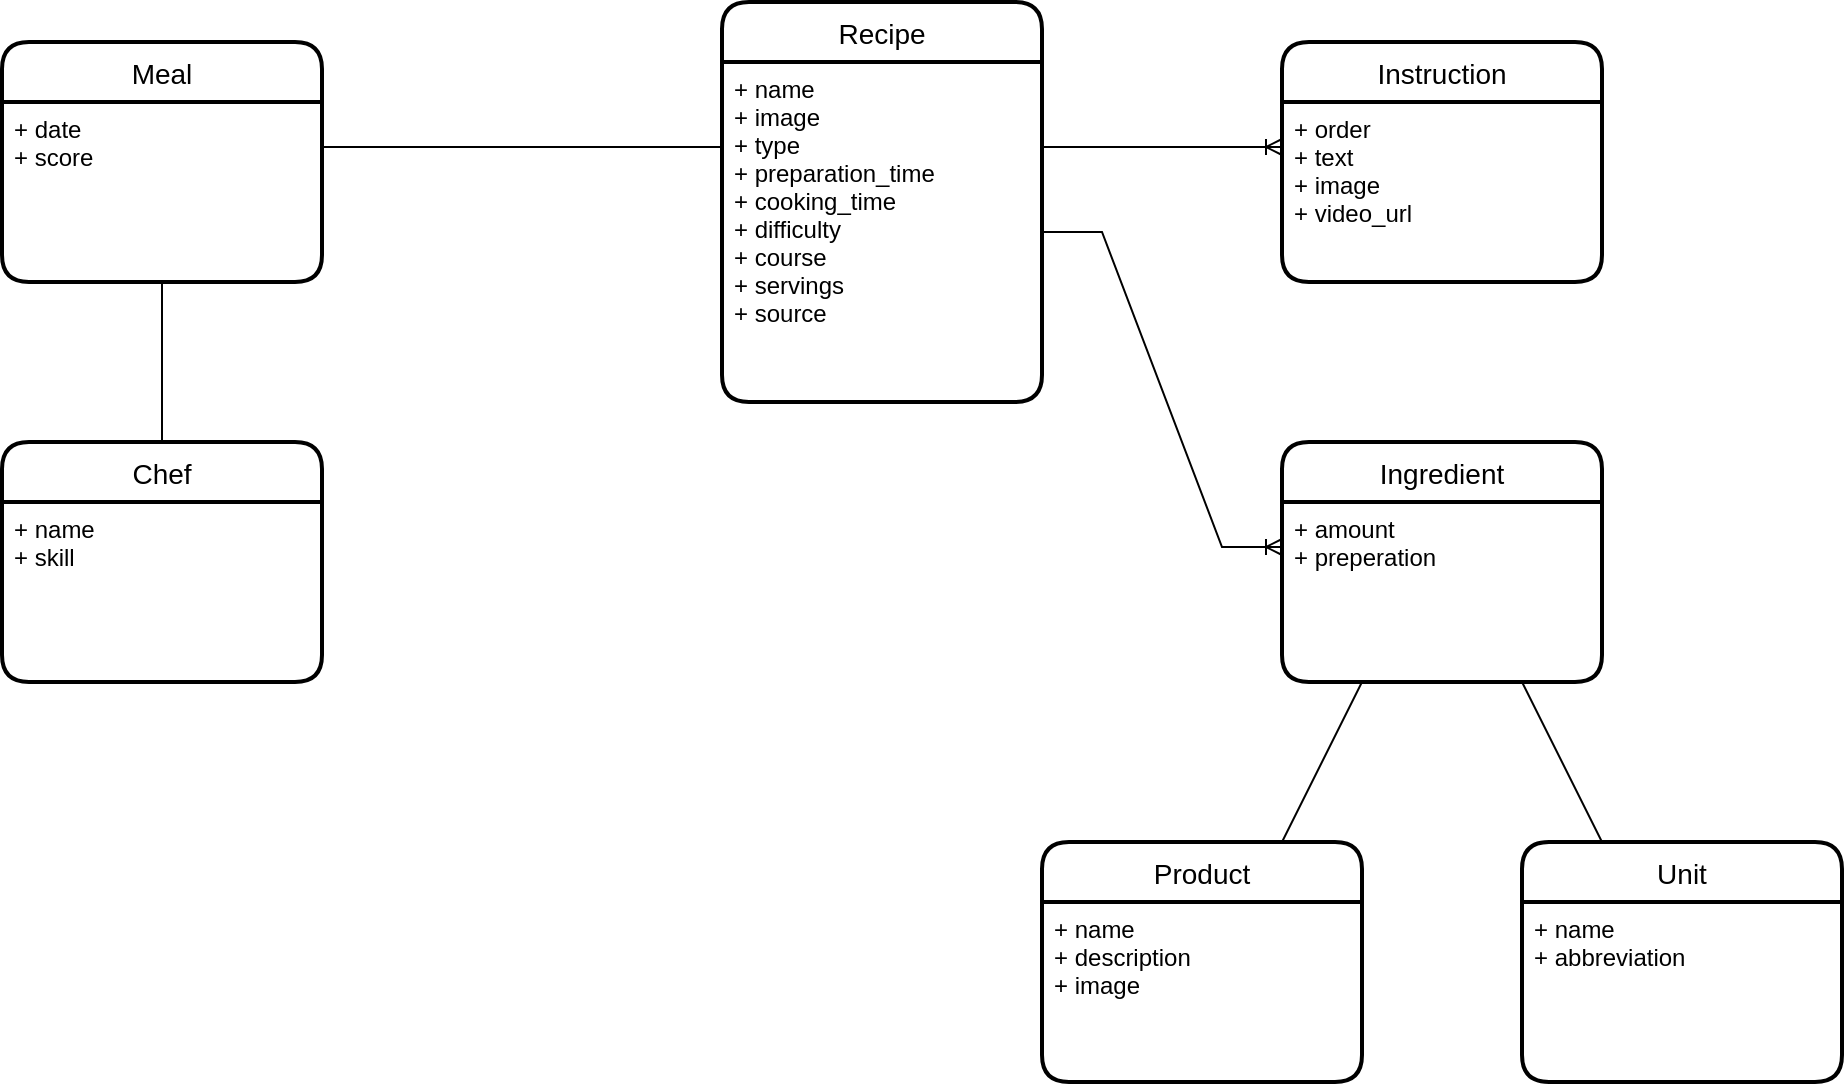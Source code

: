 <mxfile version="20.2.3" type="device"><diagram id="kRnuofMhm6sUTLx8XmTa" name="Page-1"><mxGraphModel dx="1003" dy="1016" grid="1" gridSize="10" guides="1" tooltips="1" connect="1" arrows="1" fold="1" page="1" pageScale="1" pageWidth="850" pageHeight="1100" math="0" shadow="0"><root><mxCell id="0"/><mxCell id="1" parent="0"/><mxCell id="Bs605all-NJuftFSXaeX-1" value="Recipe" style="swimlane;childLayout=stackLayout;horizontal=1;startSize=30;horizontalStack=0;rounded=1;fontSize=14;fontStyle=0;strokeWidth=2;resizeParent=0;resizeLast=1;shadow=0;dashed=0;align=center;" parent="1" vertex="1"><mxGeometry x="440" y="140" width="160" height="200" as="geometry"/></mxCell><mxCell id="Bs605all-NJuftFSXaeX-2" value="+ name&#10;+ image&#10;+ type&#10;+ preparation_time&#10;+ cooking_time&#10;+ difficulty&#10;+ course&#10;+ servings&#10;+ source" style="align=left;strokeColor=none;fillColor=none;spacingLeft=4;fontSize=12;verticalAlign=top;resizable=0;rotatable=0;part=1;" parent="Bs605all-NJuftFSXaeX-1" vertex="1"><mxGeometry y="30" width="160" height="170" as="geometry"/></mxCell><mxCell id="Bs605all-NJuftFSXaeX-3" value="Meal" style="swimlane;childLayout=stackLayout;horizontal=1;startSize=30;horizontalStack=0;rounded=1;fontSize=14;fontStyle=0;strokeWidth=2;resizeParent=0;resizeLast=1;shadow=0;dashed=0;align=center;" parent="1" vertex="1"><mxGeometry x="80" y="160" width="160" height="120" as="geometry"/></mxCell><mxCell id="Bs605all-NJuftFSXaeX-4" value="+ date&#10;+ score" style="align=left;strokeColor=none;fillColor=none;spacingLeft=4;fontSize=12;verticalAlign=top;resizable=0;rotatable=0;part=1;" parent="Bs605all-NJuftFSXaeX-3" vertex="1"><mxGeometry y="30" width="160" height="90" as="geometry"/></mxCell><mxCell id="Bs605all-NJuftFSXaeX-5" value="" style="endArrow=none;html=1;rounded=0;exitX=1;exitY=0.25;exitDx=0;exitDy=0;entryX=0;entryY=0.25;entryDx=0;entryDy=0;" parent="1" source="Bs605all-NJuftFSXaeX-4" target="Bs605all-NJuftFSXaeX-2" edge="1"><mxGeometry relative="1" as="geometry"><mxPoint x="340" y="510" as="sourcePoint"/><mxPoint x="500" y="510" as="targetPoint"/></mxGeometry></mxCell><mxCell id="Bs605all-NJuftFSXaeX-6" value="Product" style="swimlane;childLayout=stackLayout;horizontal=1;startSize=30;horizontalStack=0;rounded=1;fontSize=14;fontStyle=0;strokeWidth=2;resizeParent=0;resizeLast=1;shadow=0;dashed=0;align=center;" parent="1" vertex="1"><mxGeometry x="600" y="560" width="160" height="120" as="geometry"/></mxCell><mxCell id="Bs605all-NJuftFSXaeX-7" value="+ name&#10;+ description&#10;+ image" style="align=left;strokeColor=none;fillColor=none;spacingLeft=4;fontSize=12;verticalAlign=top;resizable=0;rotatable=0;part=1;" parent="Bs605all-NJuftFSXaeX-6" vertex="1"><mxGeometry y="30" width="160" height="90" as="geometry"/></mxCell><mxCell id="Bs605all-NJuftFSXaeX-8" value="Unit" style="swimlane;childLayout=stackLayout;horizontal=1;startSize=30;horizontalStack=0;rounded=1;fontSize=14;fontStyle=0;strokeWidth=2;resizeParent=0;resizeLast=1;shadow=0;dashed=0;align=center;" parent="1" vertex="1"><mxGeometry x="840" y="560" width="160" height="120" as="geometry"/></mxCell><mxCell id="Bs605all-NJuftFSXaeX-9" value="+ name&#10;+ abbreviation" style="align=left;strokeColor=none;fillColor=none;spacingLeft=4;fontSize=12;verticalAlign=top;resizable=0;rotatable=0;part=1;" parent="Bs605all-NJuftFSXaeX-8" vertex="1"><mxGeometry y="30" width="160" height="90" as="geometry"/></mxCell><mxCell id="Bs605all-NJuftFSXaeX-10" value="Ingredient" style="swimlane;childLayout=stackLayout;horizontal=1;startSize=30;horizontalStack=0;rounded=1;fontSize=14;fontStyle=0;strokeWidth=2;resizeParent=0;resizeLast=1;shadow=0;dashed=0;align=center;" parent="1" vertex="1"><mxGeometry x="720" y="360" width="160" height="120" as="geometry"/></mxCell><mxCell id="Bs605all-NJuftFSXaeX-11" value="+ amount&#10;+ preperation" style="align=left;strokeColor=none;fillColor=none;spacingLeft=4;fontSize=12;verticalAlign=top;resizable=0;rotatable=0;part=1;" parent="Bs605all-NJuftFSXaeX-10" vertex="1"><mxGeometry y="30" width="160" height="90" as="geometry"/></mxCell><mxCell id="Bs605all-NJuftFSXaeX-12" value="Instruction" style="swimlane;childLayout=stackLayout;horizontal=1;startSize=30;horizontalStack=0;rounded=1;fontSize=14;fontStyle=0;strokeWidth=2;resizeParent=0;resizeLast=1;shadow=0;dashed=0;align=center;" parent="1" vertex="1"><mxGeometry x="720" y="160" width="160" height="120" as="geometry"/></mxCell><mxCell id="Bs605all-NJuftFSXaeX-13" value="+ order&#10;+ text&#10;+ image&#10;+ video_url" style="align=left;strokeColor=none;fillColor=none;spacingLeft=4;fontSize=12;verticalAlign=top;resizable=0;rotatable=0;part=1;" parent="Bs605all-NJuftFSXaeX-12" vertex="1"><mxGeometry y="30" width="160" height="90" as="geometry"/></mxCell><mxCell id="Bs605all-NJuftFSXaeX-14" value="" style="edgeStyle=entityRelationEdgeStyle;fontSize=12;html=1;endArrow=ERoneToMany;rounded=0;exitX=1;exitY=0.25;exitDx=0;exitDy=0;entryX=0;entryY=0.25;entryDx=0;entryDy=0;" parent="1" source="Bs605all-NJuftFSXaeX-2" target="Bs605all-NJuftFSXaeX-13" edge="1"><mxGeometry width="100" height="100" relative="1" as="geometry"><mxPoint x="370" y="560" as="sourcePoint"/><mxPoint x="470" y="460" as="targetPoint"/></mxGeometry></mxCell><mxCell id="Bs605all-NJuftFSXaeX-15" value="" style="edgeStyle=entityRelationEdgeStyle;fontSize=12;html=1;endArrow=ERoneToMany;rounded=0;exitX=1;exitY=0.5;exitDx=0;exitDy=0;entryX=0;entryY=0.25;entryDx=0;entryDy=0;" parent="1" source="Bs605all-NJuftFSXaeX-2" target="Bs605all-NJuftFSXaeX-11" edge="1"><mxGeometry width="100" height="100" relative="1" as="geometry"><mxPoint x="610" y="222.5" as="sourcePoint"/><mxPoint x="730" y="222.5" as="targetPoint"/></mxGeometry></mxCell><mxCell id="Bs605all-NJuftFSXaeX-16" value="" style="endArrow=none;html=1;rounded=0;entryX=0.25;entryY=1;entryDx=0;entryDy=0;exitX=0.75;exitY=0;exitDx=0;exitDy=0;" parent="1" source="Bs605all-NJuftFSXaeX-6" target="Bs605all-NJuftFSXaeX-11" edge="1"><mxGeometry relative="1" as="geometry"><mxPoint x="720" y="550" as="sourcePoint"/><mxPoint x="770" y="510" as="targetPoint"/></mxGeometry></mxCell><mxCell id="Bs605all-NJuftFSXaeX-17" value="" style="endArrow=none;html=1;rounded=0;entryX=0.75;entryY=1;entryDx=0;entryDy=0;exitX=0.25;exitY=0;exitDx=0;exitDy=0;" parent="1" source="Bs605all-NJuftFSXaeX-8" target="Bs605all-NJuftFSXaeX-11" edge="1"><mxGeometry relative="1" as="geometry"><mxPoint x="730" y="570" as="sourcePoint"/><mxPoint x="770" y="490" as="targetPoint"/></mxGeometry></mxCell><mxCell id="Bs605all-NJuftFSXaeX-19" value="Chef" style="swimlane;childLayout=stackLayout;horizontal=1;startSize=30;horizontalStack=0;rounded=1;fontSize=14;fontStyle=0;strokeWidth=2;resizeParent=0;resizeLast=1;shadow=0;dashed=0;align=center;" parent="1" vertex="1"><mxGeometry x="80" y="360" width="160" height="120" as="geometry"/></mxCell><mxCell id="Bs605all-NJuftFSXaeX-20" value="+ name&#10;+ skill" style="align=left;strokeColor=none;fillColor=none;spacingLeft=4;fontSize=12;verticalAlign=top;resizable=0;rotatable=0;part=1;" parent="Bs605all-NJuftFSXaeX-19" vertex="1"><mxGeometry y="30" width="160" height="90" as="geometry"/></mxCell><mxCell id="Bs605all-NJuftFSXaeX-21" value="" style="endArrow=none;html=1;rounded=0;exitX=0.5;exitY=1;exitDx=0;exitDy=0;entryX=0.5;entryY=0;entryDx=0;entryDy=0;" parent="1" source="Bs605all-NJuftFSXaeX-4" target="Bs605all-NJuftFSXaeX-19" edge="1"><mxGeometry relative="1" as="geometry"><mxPoint x="250" y="222.5" as="sourcePoint"/><mxPoint x="450" y="222.5" as="targetPoint"/></mxGeometry></mxCell></root></mxGraphModel></diagram></mxfile>